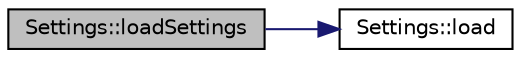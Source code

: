digraph "Settings::loadSettings"
{
  edge [fontname="Helvetica",fontsize="10",labelfontname="Helvetica",labelfontsize="10"];
  node [fontname="Helvetica",fontsize="10",shape=record];
  rankdir="LR";
  Node1 [label="Settings::loadSettings",height=0.2,width=0.4,color="black", fillcolor="grey75", style="filled" fontcolor="black"];
  Node1 -> Node2 [color="midnightblue",fontsize="10",style="solid"];
  Node2 [label="Settings::load",height=0.2,width=0.4,color="black", fillcolor="white", style="filled",URL="$class_settings.html#a06d1d58938c8fdc7a577e52f9ffda29d",tooltip="Settings::load. "];
}
